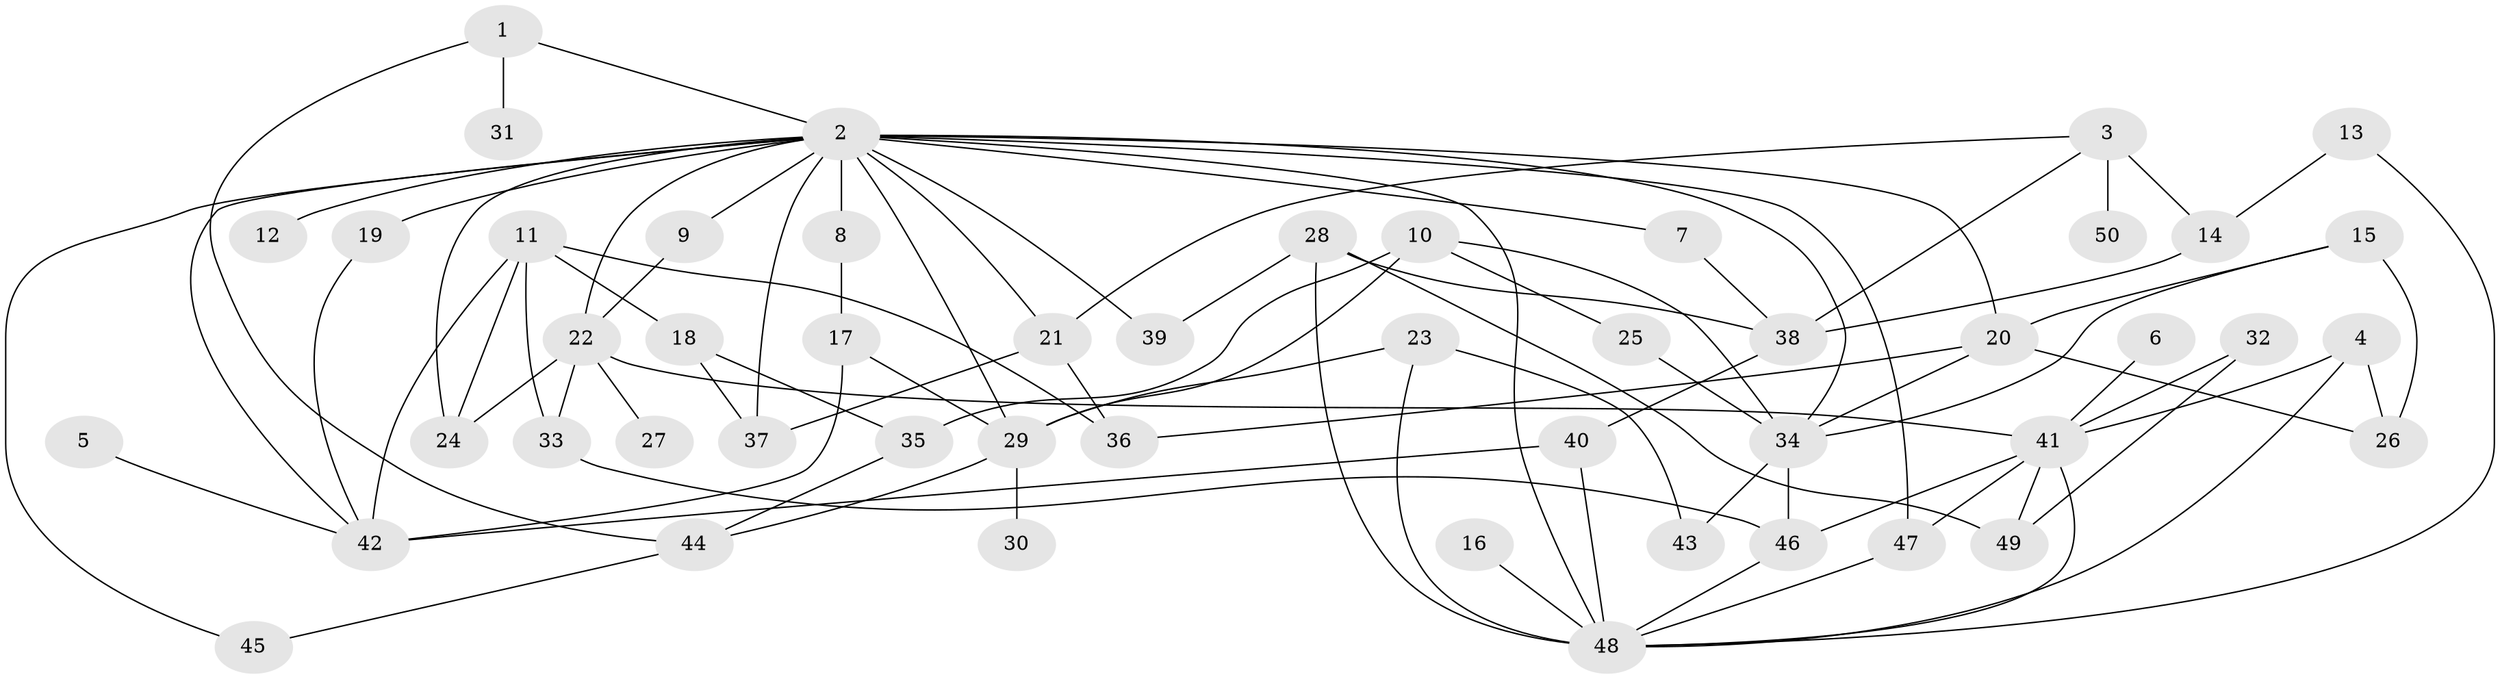 // original degree distribution, {6: 0.020202020202020204, 11: 0.010101010101010102, 5: 0.06060606060606061, 10: 0.010101010101010102, 3: 0.26262626262626265, 4: 0.16161616161616163, 7: 0.010101010101010102, 1: 0.16161616161616163, 2: 0.30303030303030304}
// Generated by graph-tools (version 1.1) at 2025/25/03/09/25 03:25:32]
// undirected, 50 vertices, 88 edges
graph export_dot {
graph [start="1"]
  node [color=gray90,style=filled];
  1;
  2;
  3;
  4;
  5;
  6;
  7;
  8;
  9;
  10;
  11;
  12;
  13;
  14;
  15;
  16;
  17;
  18;
  19;
  20;
  21;
  22;
  23;
  24;
  25;
  26;
  27;
  28;
  29;
  30;
  31;
  32;
  33;
  34;
  35;
  36;
  37;
  38;
  39;
  40;
  41;
  42;
  43;
  44;
  45;
  46;
  47;
  48;
  49;
  50;
  1 -- 2 [weight=1.0];
  1 -- 31 [weight=1.0];
  1 -- 44 [weight=1.0];
  2 -- 7 [weight=1.0];
  2 -- 8 [weight=1.0];
  2 -- 9 [weight=1.0];
  2 -- 12 [weight=1.0];
  2 -- 19 [weight=1.0];
  2 -- 20 [weight=1.0];
  2 -- 21 [weight=1.0];
  2 -- 22 [weight=1.0];
  2 -- 24 [weight=1.0];
  2 -- 29 [weight=1.0];
  2 -- 34 [weight=1.0];
  2 -- 37 [weight=1.0];
  2 -- 39 [weight=2.0];
  2 -- 42 [weight=1.0];
  2 -- 45 [weight=1.0];
  2 -- 47 [weight=1.0];
  2 -- 48 [weight=1.0];
  3 -- 14 [weight=2.0];
  3 -- 21 [weight=1.0];
  3 -- 38 [weight=1.0];
  3 -- 50 [weight=1.0];
  4 -- 26 [weight=1.0];
  4 -- 41 [weight=1.0];
  4 -- 48 [weight=1.0];
  5 -- 42 [weight=1.0];
  6 -- 41 [weight=1.0];
  7 -- 38 [weight=1.0];
  8 -- 17 [weight=1.0];
  9 -- 22 [weight=1.0];
  10 -- 25 [weight=1.0];
  10 -- 29 [weight=1.0];
  10 -- 34 [weight=1.0];
  10 -- 35 [weight=1.0];
  11 -- 18 [weight=1.0];
  11 -- 24 [weight=1.0];
  11 -- 33 [weight=2.0];
  11 -- 36 [weight=1.0];
  11 -- 42 [weight=1.0];
  13 -- 14 [weight=1.0];
  13 -- 48 [weight=1.0];
  14 -- 38 [weight=1.0];
  15 -- 20 [weight=1.0];
  15 -- 26 [weight=2.0];
  15 -- 34 [weight=1.0];
  16 -- 48 [weight=1.0];
  17 -- 29 [weight=1.0];
  17 -- 42 [weight=1.0];
  18 -- 35 [weight=1.0];
  18 -- 37 [weight=1.0];
  19 -- 42 [weight=1.0];
  20 -- 26 [weight=1.0];
  20 -- 34 [weight=1.0];
  20 -- 36 [weight=1.0];
  21 -- 36 [weight=2.0];
  21 -- 37 [weight=1.0];
  22 -- 24 [weight=1.0];
  22 -- 27 [weight=1.0];
  22 -- 33 [weight=1.0];
  22 -- 41 [weight=1.0];
  23 -- 29 [weight=1.0];
  23 -- 43 [weight=1.0];
  23 -- 48 [weight=1.0];
  25 -- 34 [weight=1.0];
  28 -- 38 [weight=1.0];
  28 -- 39 [weight=1.0];
  28 -- 48 [weight=1.0];
  28 -- 49 [weight=1.0];
  29 -- 30 [weight=1.0];
  29 -- 44 [weight=1.0];
  32 -- 41 [weight=1.0];
  32 -- 49 [weight=1.0];
  33 -- 46 [weight=1.0];
  34 -- 43 [weight=1.0];
  34 -- 46 [weight=1.0];
  35 -- 44 [weight=1.0];
  38 -- 40 [weight=1.0];
  40 -- 42 [weight=2.0];
  40 -- 48 [weight=2.0];
  41 -- 46 [weight=1.0];
  41 -- 47 [weight=1.0];
  41 -- 48 [weight=1.0];
  41 -- 49 [weight=1.0];
  44 -- 45 [weight=1.0];
  46 -- 48 [weight=1.0];
  47 -- 48 [weight=1.0];
}
